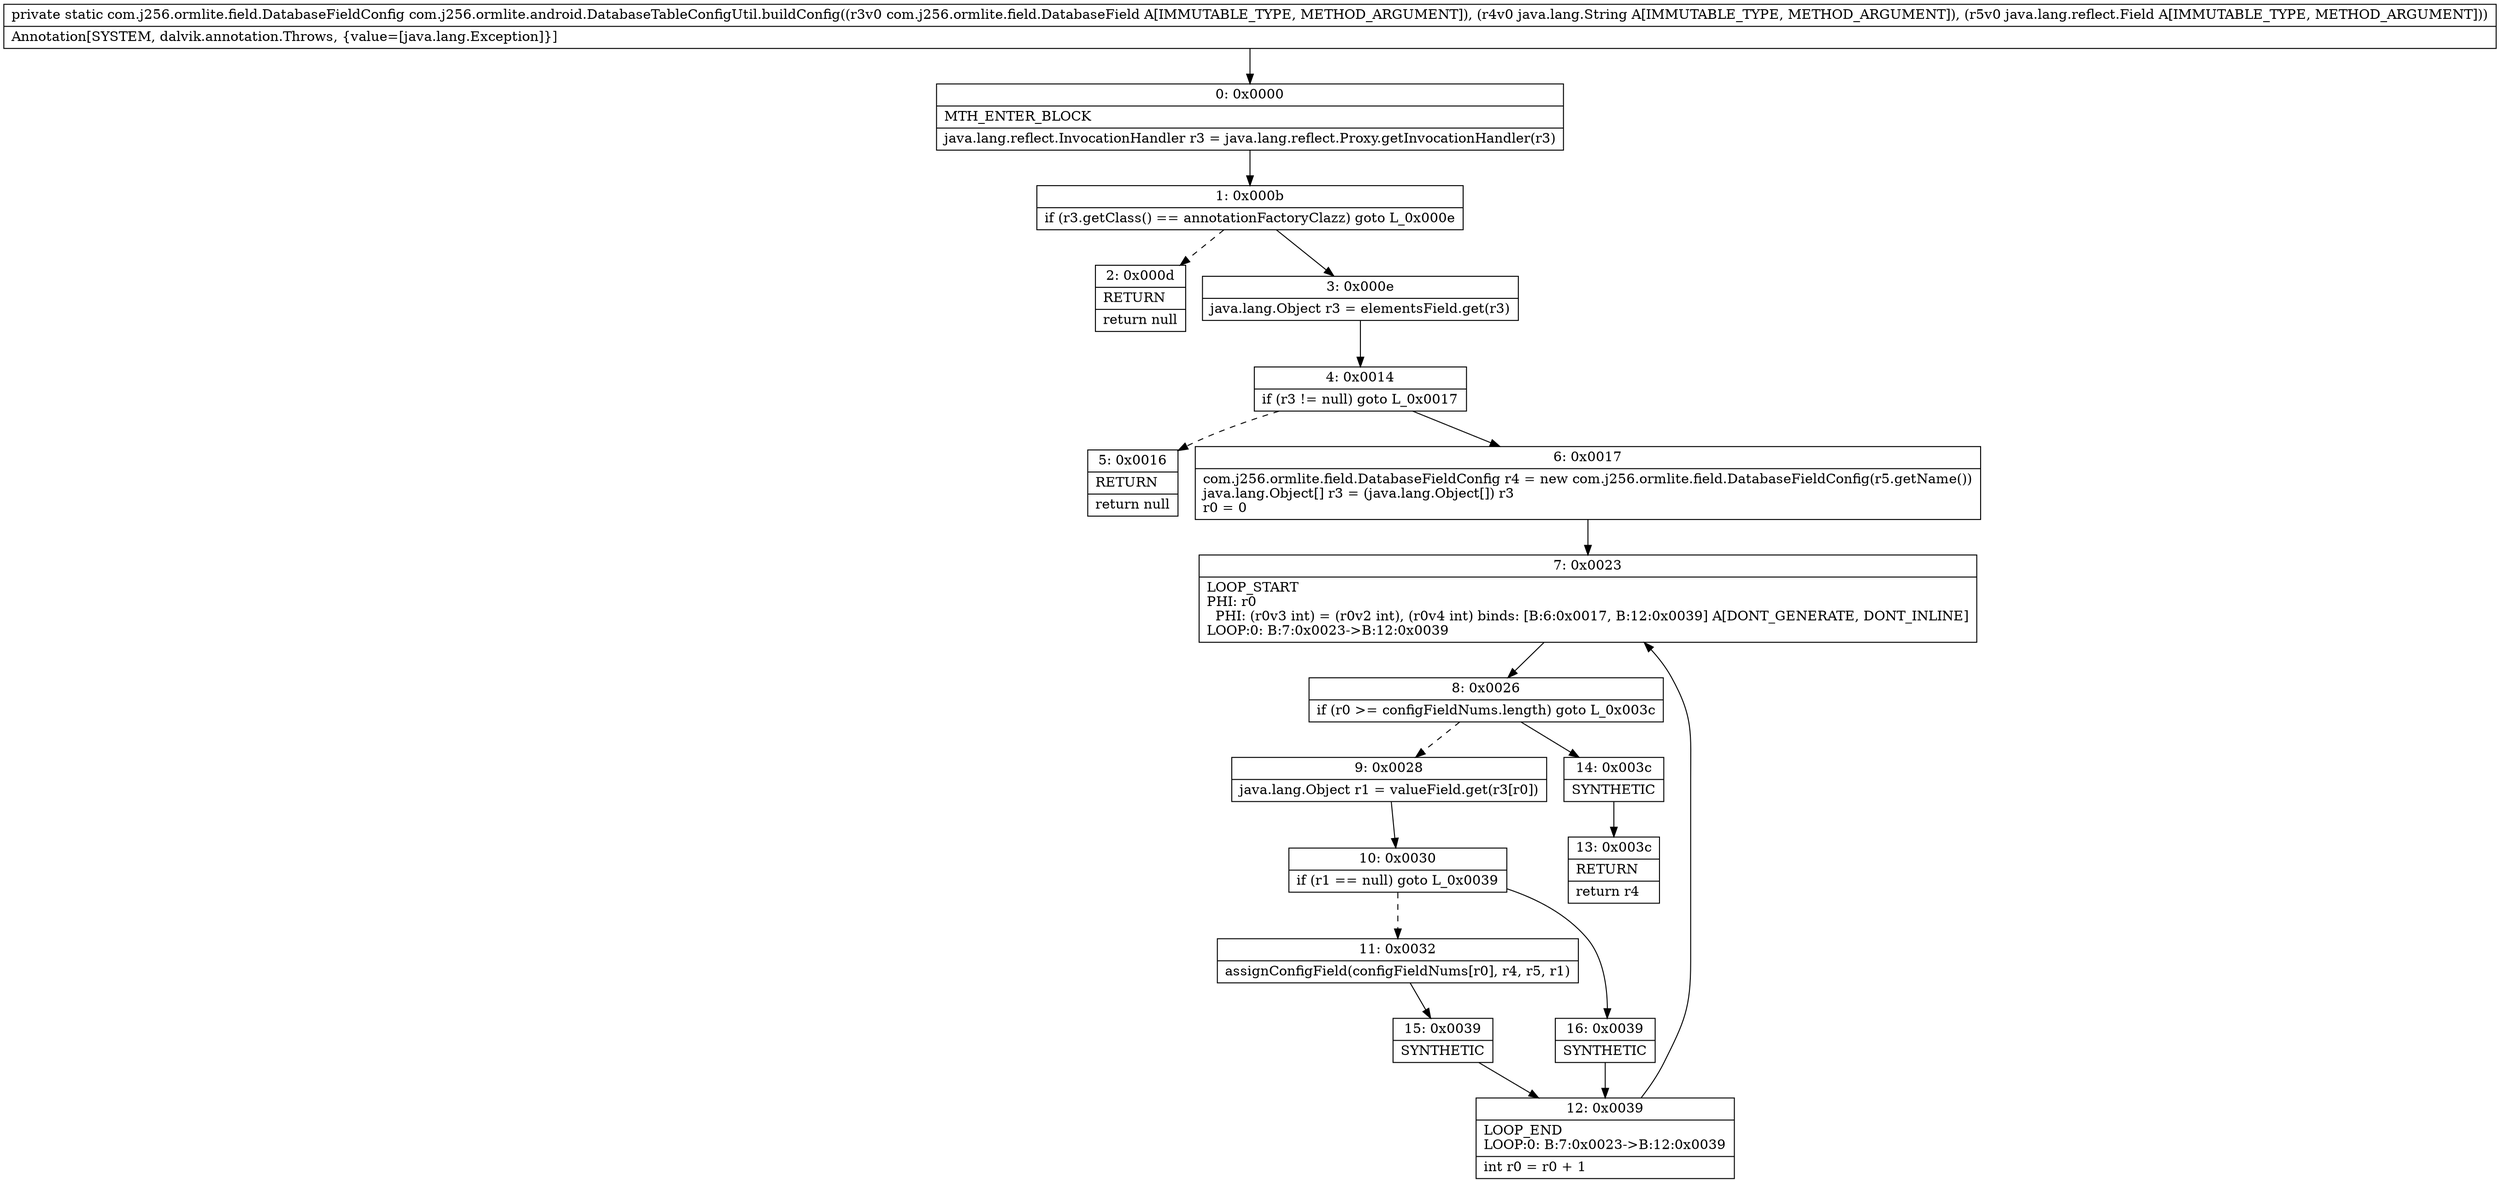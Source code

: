 digraph "CFG forcom.j256.ormlite.android.DatabaseTableConfigUtil.buildConfig(Lcom\/j256\/ormlite\/field\/DatabaseField;Ljava\/lang\/String;Ljava\/lang\/reflect\/Field;)Lcom\/j256\/ormlite\/field\/DatabaseFieldConfig;" {
Node_0 [shape=record,label="{0\:\ 0x0000|MTH_ENTER_BLOCK\l|java.lang.reflect.InvocationHandler r3 = java.lang.reflect.Proxy.getInvocationHandler(r3)\l}"];
Node_1 [shape=record,label="{1\:\ 0x000b|if (r3.getClass() == annotationFactoryClazz) goto L_0x000e\l}"];
Node_2 [shape=record,label="{2\:\ 0x000d|RETURN\l|return null\l}"];
Node_3 [shape=record,label="{3\:\ 0x000e|java.lang.Object r3 = elementsField.get(r3)\l}"];
Node_4 [shape=record,label="{4\:\ 0x0014|if (r3 != null) goto L_0x0017\l}"];
Node_5 [shape=record,label="{5\:\ 0x0016|RETURN\l|return null\l}"];
Node_6 [shape=record,label="{6\:\ 0x0017|com.j256.ormlite.field.DatabaseFieldConfig r4 = new com.j256.ormlite.field.DatabaseFieldConfig(r5.getName())\ljava.lang.Object[] r3 = (java.lang.Object[]) r3\lr0 = 0\l}"];
Node_7 [shape=record,label="{7\:\ 0x0023|LOOP_START\lPHI: r0 \l  PHI: (r0v3 int) = (r0v2 int), (r0v4 int) binds: [B:6:0x0017, B:12:0x0039] A[DONT_GENERATE, DONT_INLINE]\lLOOP:0: B:7:0x0023\-\>B:12:0x0039\l}"];
Node_8 [shape=record,label="{8\:\ 0x0026|if (r0 \>= configFieldNums.length) goto L_0x003c\l}"];
Node_9 [shape=record,label="{9\:\ 0x0028|java.lang.Object r1 = valueField.get(r3[r0])\l}"];
Node_10 [shape=record,label="{10\:\ 0x0030|if (r1 == null) goto L_0x0039\l}"];
Node_11 [shape=record,label="{11\:\ 0x0032|assignConfigField(configFieldNums[r0], r4, r5, r1)\l}"];
Node_12 [shape=record,label="{12\:\ 0x0039|LOOP_END\lLOOP:0: B:7:0x0023\-\>B:12:0x0039\l|int r0 = r0 + 1\l}"];
Node_13 [shape=record,label="{13\:\ 0x003c|RETURN\l|return r4\l}"];
Node_14 [shape=record,label="{14\:\ 0x003c|SYNTHETIC\l}"];
Node_15 [shape=record,label="{15\:\ 0x0039|SYNTHETIC\l}"];
Node_16 [shape=record,label="{16\:\ 0x0039|SYNTHETIC\l}"];
MethodNode[shape=record,label="{private static com.j256.ormlite.field.DatabaseFieldConfig com.j256.ormlite.android.DatabaseTableConfigUtil.buildConfig((r3v0 com.j256.ormlite.field.DatabaseField A[IMMUTABLE_TYPE, METHOD_ARGUMENT]), (r4v0 java.lang.String A[IMMUTABLE_TYPE, METHOD_ARGUMENT]), (r5v0 java.lang.reflect.Field A[IMMUTABLE_TYPE, METHOD_ARGUMENT]))  | Annotation[SYSTEM, dalvik.annotation.Throws, \{value=[java.lang.Exception]\}]\l}"];
MethodNode -> Node_0;
Node_0 -> Node_1;
Node_1 -> Node_2[style=dashed];
Node_1 -> Node_3;
Node_3 -> Node_4;
Node_4 -> Node_5[style=dashed];
Node_4 -> Node_6;
Node_6 -> Node_7;
Node_7 -> Node_8;
Node_8 -> Node_9[style=dashed];
Node_8 -> Node_14;
Node_9 -> Node_10;
Node_10 -> Node_11[style=dashed];
Node_10 -> Node_16;
Node_11 -> Node_15;
Node_12 -> Node_7;
Node_14 -> Node_13;
Node_15 -> Node_12;
Node_16 -> Node_12;
}

